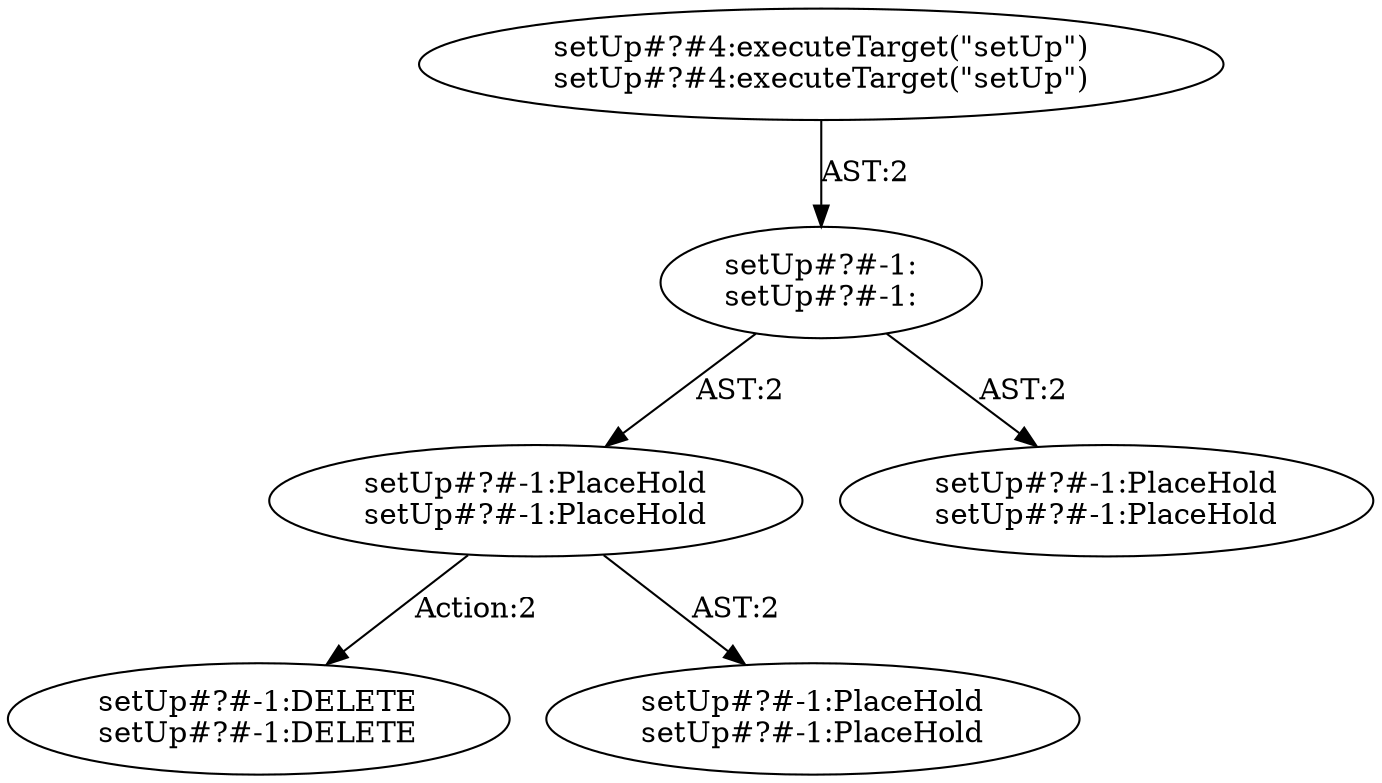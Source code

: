 digraph "Pattern" {
0 [label="setUp#?#-1:DELETE
setUp#?#-1:DELETE" shape=ellipse]
1 [label="setUp#?#-1:PlaceHold
setUp#?#-1:PlaceHold" shape=ellipse]
2 [label="setUp#?#-1:
setUp#?#-1:" shape=ellipse]
3 [label="setUp#?#4:executeTarget(\"setUp\")
setUp#?#4:executeTarget(\"setUp\")" shape=ellipse]
4 [label="setUp#?#-1:PlaceHold
setUp#?#-1:PlaceHold" shape=ellipse]
5 [label="setUp#?#-1:PlaceHold
setUp#?#-1:PlaceHold" shape=ellipse]
1 -> 0 [label="Action:2"];
1 -> 5 [label="AST:2"];
2 -> 1 [label="AST:2"];
2 -> 4 [label="AST:2"];
3 -> 2 [label="AST:2"];
}